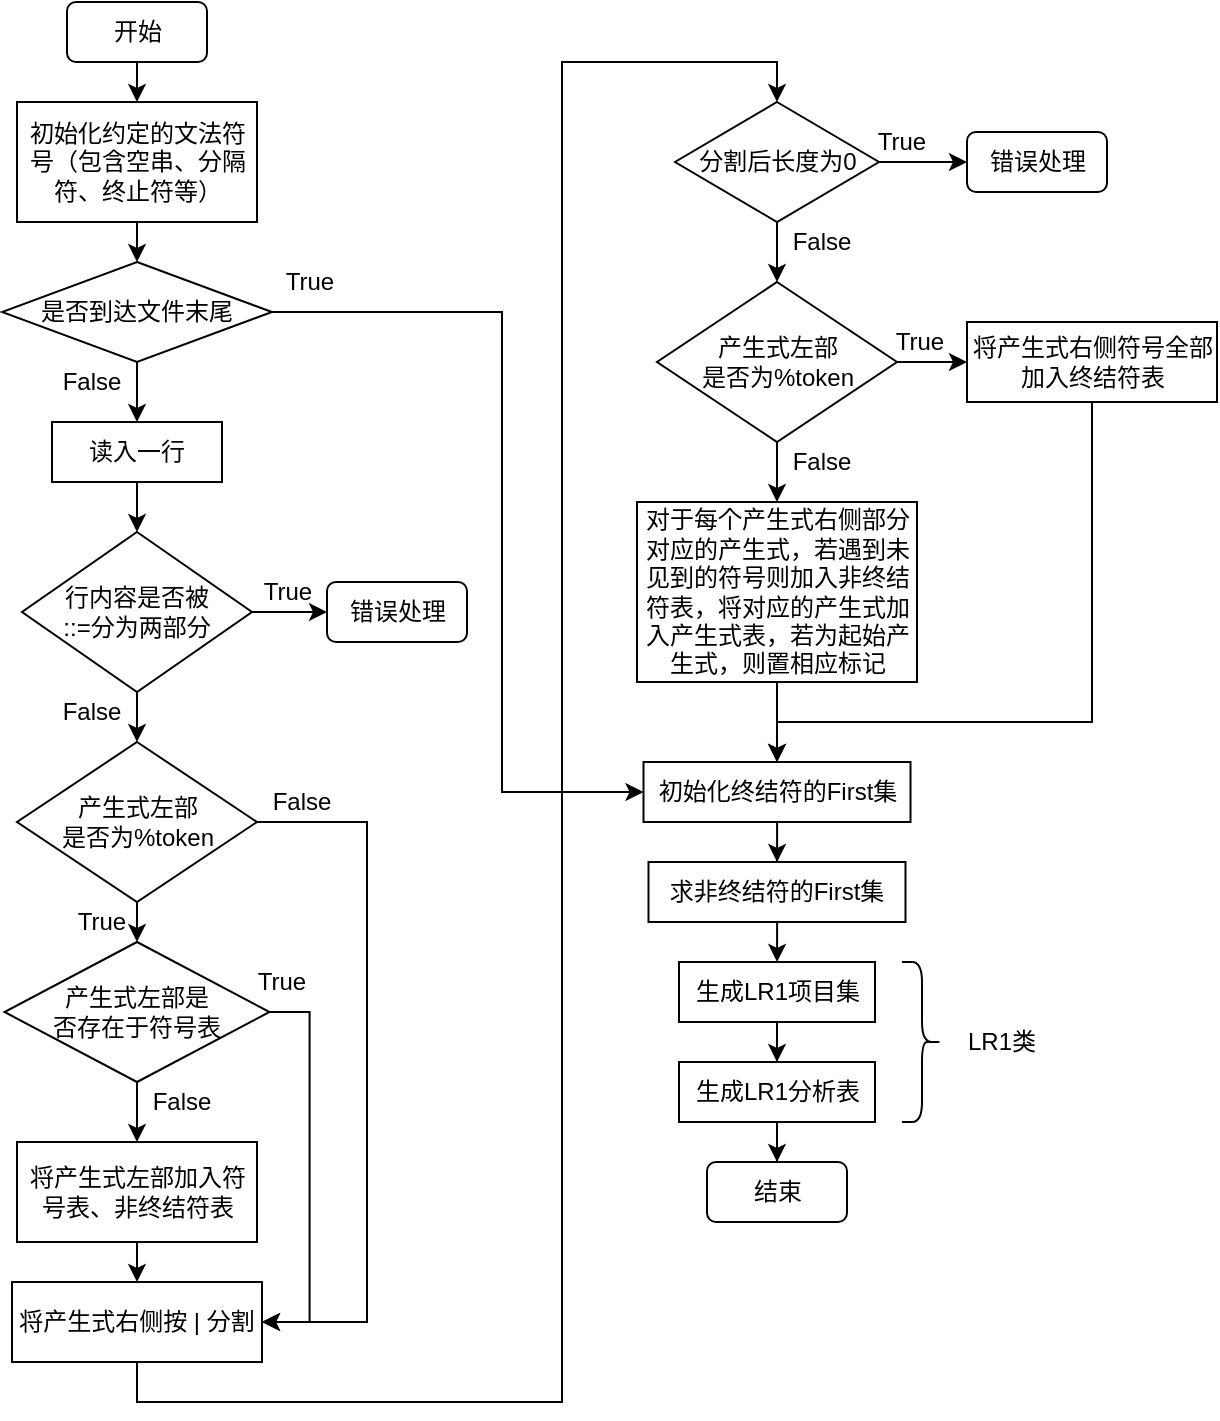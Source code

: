 <mxfile version="15.4.0" type="device"><diagram id="RSan-W9wCyhtQ9bmgLJW" name="第 1 页"><mxGraphModel dx="128" dy="237" grid="1" gridSize="10" guides="1" tooltips="1" connect="1" arrows="1" fold="1" page="1" pageScale="1" pageWidth="4681" pageHeight="3300" math="0" shadow="0"><root><mxCell id="0"/><mxCell id="1" parent="0"/><mxCell id="5" value="" style="edgeStyle=none;html=1;" parent="1" source="2" target="4" edge="1"><mxGeometry relative="1" as="geometry"/></mxCell><mxCell id="2" value="开始" style="rounded=1;whiteSpace=wrap;html=1;" parent="1" vertex="1"><mxGeometry x="192.5" y="110" width="70" height="30" as="geometry"/></mxCell><mxCell id="3" value="结束" style="rounded=1;whiteSpace=wrap;html=1;" parent="1" vertex="1"><mxGeometry x="512.5" y="690" width="70" height="30" as="geometry"/></mxCell><mxCell id="7" value="" style="edgeStyle=none;html=1;" parent="1" source="4" target="6" edge="1"><mxGeometry relative="1" as="geometry"/></mxCell><mxCell id="4" value="初始化约定的文法符号（包含空串、分隔符、终止符等）" style="rounded=0;whiteSpace=wrap;html=1;" parent="1" vertex="1"><mxGeometry x="167.5" y="160" width="120" height="60" as="geometry"/></mxCell><mxCell id="9" value="" style="edgeStyle=none;html=1;" parent="1" source="6" target="8" edge="1"><mxGeometry relative="1" as="geometry"/></mxCell><mxCell id="ztP5IfARdxcgWkvWLbLF-57" style="edgeStyle=orthogonalEdgeStyle;rounded=0;orthogonalLoop=1;jettySize=auto;html=1;exitX=1;exitY=0.5;exitDx=0;exitDy=0;entryX=0;entryY=0.5;entryDx=0;entryDy=0;" edge="1" parent="1" source="6" target="ztP5IfARdxcgWkvWLbLF-48"><mxGeometry relative="1" as="geometry"><Array as="points"><mxPoint x="410" y="265"/><mxPoint x="410" y="505"/></Array></mxGeometry></mxCell><mxCell id="6" value="是否到达文件末尾" style="rhombus;whiteSpace=wrap;html=1;" parent="1" vertex="1"><mxGeometry x="160" y="240" width="135" height="50" as="geometry"/></mxCell><mxCell id="12" value="" style="edgeStyle=none;html=1;" parent="1" source="8" target="10" edge="1"><mxGeometry relative="1" as="geometry"/></mxCell><mxCell id="8" value="读入一行" style="rounded=0;whiteSpace=wrap;html=1;" parent="1" vertex="1"><mxGeometry x="185" y="320" width="85" height="30" as="geometry"/></mxCell><mxCell id="16" value="" style="edgeStyle=none;html=1;" parent="1" source="10" target="15" edge="1"><mxGeometry relative="1" as="geometry"/></mxCell><mxCell id="ztP5IfARdxcgWkvWLbLF-43" value="" style="edgeStyle=orthogonalEdgeStyle;rounded=0;orthogonalLoop=1;jettySize=auto;html=1;" edge="1" parent="1" source="10" target="13"><mxGeometry relative="1" as="geometry"/></mxCell><mxCell id="10" value="行内容是否被&lt;br&gt;::=分为两部分" style="rhombus;whiteSpace=wrap;html=1;" parent="1" vertex="1"><mxGeometry x="170" y="375" width="115" height="80" as="geometry"/></mxCell><mxCell id="13" value="错误处理" style="rounded=1;whiteSpace=wrap;html=1;" parent="1" vertex="1"><mxGeometry x="322.5" y="400" width="70" height="30" as="geometry"/></mxCell><mxCell id="22" value="" style="edgeStyle=none;html=1;" parent="1" source="15" target="21" edge="1"><mxGeometry relative="1" as="geometry"/></mxCell><mxCell id="ztP5IfARdxcgWkvWLbLF-34" style="edgeStyle=orthogonalEdgeStyle;rounded=0;orthogonalLoop=1;jettySize=auto;html=1;exitX=1;exitY=0.5;exitDx=0;exitDy=0;entryX=1;entryY=0.5;entryDx=0;entryDy=0;" edge="1" parent="1" source="15" target="26"><mxGeometry relative="1" as="geometry"><Array as="points"><mxPoint x="342.5" y="520"/><mxPoint x="342.5" y="770"/></Array></mxGeometry></mxCell><mxCell id="15" value="产生式左部&lt;br&gt;是否为%token" style="rhombus;whiteSpace=wrap;html=1;" parent="1" vertex="1"><mxGeometry x="167.5" y="480" width="120" height="80" as="geometry"/></mxCell><mxCell id="17" value="False" style="text;html=1;strokeColor=none;fillColor=none;align=center;verticalAlign=middle;whiteSpace=wrap;rounded=0;" parent="1" vertex="1"><mxGeometry x="185" y="290" width="40" height="20" as="geometry"/></mxCell><mxCell id="19" value="False" style="text;html=1;strokeColor=none;fillColor=none;align=center;verticalAlign=middle;whiteSpace=wrap;rounded=0;" parent="1" vertex="1"><mxGeometry x="185" y="455" width="40" height="20" as="geometry"/></mxCell><mxCell id="20" value="False" style="text;html=1;strokeColor=none;fillColor=none;align=center;verticalAlign=middle;whiteSpace=wrap;rounded=0;" parent="1" vertex="1"><mxGeometry x="290" y="500" width="40" height="20" as="geometry"/></mxCell><mxCell id="25" value="" style="edgeStyle=none;html=1;" parent="1" source="21" target="24" edge="1"><mxGeometry relative="1" as="geometry"/></mxCell><mxCell id="ztP5IfARdxcgWkvWLbLF-27" style="edgeStyle=orthogonalEdgeStyle;rounded=0;orthogonalLoop=1;jettySize=auto;html=1;exitX=1;exitY=0.5;exitDx=0;exitDy=0;entryX=1;entryY=0.5;entryDx=0;entryDy=0;" edge="1" parent="1" source="21" target="26"><mxGeometry relative="1" as="geometry"/></mxCell><mxCell id="21" value="产生式左部是&lt;br&gt;否存在于符号表" style="rhombus;whiteSpace=wrap;html=1;" parent="1" vertex="1"><mxGeometry x="161.25" y="580" width="132.5" height="70" as="geometry"/></mxCell><mxCell id="23" value="False" style="text;html=1;strokeColor=none;fillColor=none;align=center;verticalAlign=middle;whiteSpace=wrap;rounded=0;" parent="1" vertex="1"><mxGeometry x="230" y="650" width="40" height="20" as="geometry"/></mxCell><mxCell id="27" value="" style="edgeStyle=none;html=1;" parent="1" source="24" target="26" edge="1"><mxGeometry relative="1" as="geometry"/></mxCell><mxCell id="24" value="将产生式左部加入符号表、非终结符表" style="rounded=0;whiteSpace=wrap;html=1;" parent="1" vertex="1"><mxGeometry x="167.5" y="680" width="120" height="50" as="geometry"/></mxCell><mxCell id="ztP5IfARdxcgWkvWLbLF-47" style="edgeStyle=orthogonalEdgeStyle;rounded=0;orthogonalLoop=1;jettySize=auto;html=1;entryX=0.5;entryY=0;entryDx=0;entryDy=0;" edge="1" parent="1" source="26" target="ztP5IfARdxcgWkvWLbLF-28"><mxGeometry relative="1" as="geometry"><Array as="points"><mxPoint x="227" y="810"/><mxPoint x="440" y="810"/><mxPoint x="440" y="140"/><mxPoint x="547" y="140"/></Array></mxGeometry></mxCell><mxCell id="26" value="将产生式右侧按 | 分割" style="rounded=0;whiteSpace=wrap;html=1;" parent="1" vertex="1"><mxGeometry x="165" y="750" width="125" height="40" as="geometry"/></mxCell><mxCell id="ztP5IfARdxcgWkvWLbLF-32" value="" style="edgeStyle=orthogonalEdgeStyle;rounded=0;orthogonalLoop=1;jettySize=auto;html=1;" edge="1" parent="1" source="ztP5IfARdxcgWkvWLbLF-28" target="ztP5IfARdxcgWkvWLbLF-31"><mxGeometry relative="1" as="geometry"/></mxCell><mxCell id="ztP5IfARdxcgWkvWLbLF-36" value="" style="edgeStyle=orthogonalEdgeStyle;rounded=0;orthogonalLoop=1;jettySize=auto;html=1;" edge="1" parent="1" source="ztP5IfARdxcgWkvWLbLF-28" target="ztP5IfARdxcgWkvWLbLF-35"><mxGeometry relative="1" as="geometry"/></mxCell><mxCell id="ztP5IfARdxcgWkvWLbLF-28" value="分割后长度为0" style="rhombus;whiteSpace=wrap;html=1;" vertex="1" parent="1"><mxGeometry x="496.5" y="160" width="102" height="60" as="geometry"/></mxCell><mxCell id="ztP5IfARdxcgWkvWLbLF-30" value="False" style="text;html=1;strokeColor=none;fillColor=none;align=center;verticalAlign=middle;whiteSpace=wrap;rounded=0;" vertex="1" parent="1"><mxGeometry x="550" y="220" width="40" height="20" as="geometry"/></mxCell><mxCell id="ztP5IfARdxcgWkvWLbLF-31" value="错误处理" style="rounded=1;whiteSpace=wrap;html=1;" vertex="1" parent="1"><mxGeometry x="642.5" y="175" width="70" height="30" as="geometry"/></mxCell><mxCell id="ztP5IfARdxcgWkvWLbLF-39" value="" style="edgeStyle=orthogonalEdgeStyle;rounded=0;orthogonalLoop=1;jettySize=auto;html=1;" edge="1" parent="1" source="ztP5IfARdxcgWkvWLbLF-35" target="ztP5IfARdxcgWkvWLbLF-38"><mxGeometry relative="1" as="geometry"/></mxCell><mxCell id="ztP5IfARdxcgWkvWLbLF-41" value="" style="edgeStyle=orthogonalEdgeStyle;rounded=0;orthogonalLoop=1;jettySize=auto;html=1;" edge="1" parent="1" source="ztP5IfARdxcgWkvWLbLF-35" target="ztP5IfARdxcgWkvWLbLF-40"><mxGeometry relative="1" as="geometry"/></mxCell><mxCell id="ztP5IfARdxcgWkvWLbLF-35" value="产生式左部&lt;br&gt;是否为%token" style="rhombus;whiteSpace=wrap;html=1;" vertex="1" parent="1"><mxGeometry x="487.5" y="250" width="120" height="80" as="geometry"/></mxCell><mxCell id="ztP5IfARdxcgWkvWLbLF-37" value="False" style="text;html=1;strokeColor=none;fillColor=none;align=center;verticalAlign=middle;whiteSpace=wrap;rounded=0;" vertex="1" parent="1"><mxGeometry x="550" y="330" width="40" height="20" as="geometry"/></mxCell><mxCell id="ztP5IfARdxcgWkvWLbLF-51" style="edgeStyle=orthogonalEdgeStyle;rounded=0;orthogonalLoop=1;jettySize=auto;html=1;exitX=0.5;exitY=1;exitDx=0;exitDy=0;entryX=0.5;entryY=0;entryDx=0;entryDy=0;" edge="1" parent="1" source="ztP5IfARdxcgWkvWLbLF-38" target="ztP5IfARdxcgWkvWLbLF-48"><mxGeometry relative="1" as="geometry"><Array as="points"><mxPoint x="705" y="470"/><mxPoint x="547" y="470"/></Array></mxGeometry></mxCell><mxCell id="ztP5IfARdxcgWkvWLbLF-38" value="将产生式右侧符号全部加入终结符表" style="rounded=0;whiteSpace=wrap;html=1;" vertex="1" parent="1"><mxGeometry x="642.5" y="270" width="125" height="40" as="geometry"/></mxCell><mxCell id="ztP5IfARdxcgWkvWLbLF-49" value="" style="edgeStyle=orthogonalEdgeStyle;rounded=0;orthogonalLoop=1;jettySize=auto;html=1;" edge="1" parent="1" source="ztP5IfARdxcgWkvWLbLF-40" target="ztP5IfARdxcgWkvWLbLF-48"><mxGeometry relative="1" as="geometry"/></mxCell><mxCell id="ztP5IfARdxcgWkvWLbLF-40" value="对于每个产生式右侧部分对应的产生式，若遇到未见到的符号则加入非终结符表，将对应的产生式加入产生式表，若为起始产生式，则置相应标记" style="rounded=0;whiteSpace=wrap;html=1;" vertex="1" parent="1"><mxGeometry x="477.5" y="360" width="140" height="90" as="geometry"/></mxCell><mxCell id="ztP5IfARdxcgWkvWLbLF-59" value="" style="edgeStyle=orthogonalEdgeStyle;rounded=0;orthogonalLoop=1;jettySize=auto;html=1;" edge="1" parent="1" source="ztP5IfARdxcgWkvWLbLF-48" target="ztP5IfARdxcgWkvWLbLF-58"><mxGeometry relative="1" as="geometry"/></mxCell><mxCell id="ztP5IfARdxcgWkvWLbLF-48" value="初始化终结符的First集" style="rounded=0;whiteSpace=wrap;html=1;" vertex="1" parent="1"><mxGeometry x="480.75" y="490" width="133.5" height="30" as="geometry"/></mxCell><mxCell id="ztP5IfARdxcgWkvWLbLF-52" value="True" style="text;html=1;strokeColor=none;fillColor=none;align=center;verticalAlign=middle;whiteSpace=wrap;rounded=0;" vertex="1" parent="1"><mxGeometry x="590" y="170" width="40" height="20" as="geometry"/></mxCell><mxCell id="ztP5IfARdxcgWkvWLbLF-53" value="True" style="text;html=1;strokeColor=none;fillColor=none;align=center;verticalAlign=middle;whiteSpace=wrap;rounded=0;" vertex="1" parent="1"><mxGeometry x="598.5" y="270" width="40" height="20" as="geometry"/></mxCell><mxCell id="ztP5IfARdxcgWkvWLbLF-54" value="True" style="text;html=1;strokeColor=none;fillColor=none;align=center;verticalAlign=middle;whiteSpace=wrap;rounded=0;" vertex="1" parent="1"><mxGeometry x="190" y="560" width="40" height="20" as="geometry"/></mxCell><mxCell id="ztP5IfARdxcgWkvWLbLF-55" value="True" style="text;html=1;strokeColor=none;fillColor=none;align=center;verticalAlign=middle;whiteSpace=wrap;rounded=0;" vertex="1" parent="1"><mxGeometry x="282.5" y="395" width="40" height="20" as="geometry"/></mxCell><mxCell id="ztP5IfARdxcgWkvWLbLF-56" value="True" style="text;html=1;strokeColor=none;fillColor=none;align=center;verticalAlign=middle;whiteSpace=wrap;rounded=0;" vertex="1" parent="1"><mxGeometry x="293.75" y="240" width="40" height="20" as="geometry"/></mxCell><mxCell id="ztP5IfARdxcgWkvWLbLF-63" value="" style="edgeStyle=orthogonalEdgeStyle;rounded=0;orthogonalLoop=1;jettySize=auto;html=1;" edge="1" parent="1" source="ztP5IfARdxcgWkvWLbLF-58" target="ztP5IfARdxcgWkvWLbLF-62"><mxGeometry relative="1" as="geometry"/></mxCell><mxCell id="ztP5IfARdxcgWkvWLbLF-58" value="求非终结符的First集" style="rounded=0;whiteSpace=wrap;html=1;" vertex="1" parent="1"><mxGeometry x="483.25" y="540" width="128.5" height="30" as="geometry"/></mxCell><mxCell id="ztP5IfARdxcgWkvWLbLF-61" value="True" style="text;html=1;strokeColor=none;fillColor=none;align=center;verticalAlign=middle;whiteSpace=wrap;rounded=0;" vertex="1" parent="1"><mxGeometry x="280" y="590" width="40" height="20" as="geometry"/></mxCell><mxCell id="ztP5IfARdxcgWkvWLbLF-65" value="" style="edgeStyle=orthogonalEdgeStyle;rounded=0;orthogonalLoop=1;jettySize=auto;html=1;" edge="1" parent="1" source="ztP5IfARdxcgWkvWLbLF-62" target="ztP5IfARdxcgWkvWLbLF-64"><mxGeometry relative="1" as="geometry"/></mxCell><mxCell id="ztP5IfARdxcgWkvWLbLF-62" value="生成LR1项目集" style="rounded=0;whiteSpace=wrap;html=1;" vertex="1" parent="1"><mxGeometry x="498.5" y="590" width="98" height="30" as="geometry"/></mxCell><mxCell id="ztP5IfARdxcgWkvWLbLF-66" value="" style="edgeStyle=orthogonalEdgeStyle;rounded=0;orthogonalLoop=1;jettySize=auto;html=1;" edge="1" parent="1" source="ztP5IfARdxcgWkvWLbLF-64" target="3"><mxGeometry relative="1" as="geometry"/></mxCell><mxCell id="ztP5IfARdxcgWkvWLbLF-64" value="生成LR1分析表" style="rounded=0;whiteSpace=wrap;html=1;" vertex="1" parent="1"><mxGeometry x="498.5" y="640" width="98" height="30" as="geometry"/></mxCell><mxCell id="ztP5IfARdxcgWkvWLbLF-67" value="" style="shape=curlyBracket;whiteSpace=wrap;html=1;rounded=1;flipH=1;" vertex="1" parent="1"><mxGeometry x="610" y="590" width="20" height="80" as="geometry"/></mxCell><mxCell id="ztP5IfARdxcgWkvWLbLF-68" value="LR1类" style="text;html=1;strokeColor=none;fillColor=none;align=center;verticalAlign=middle;whiteSpace=wrap;rounded=0;" vertex="1" parent="1"><mxGeometry x="630" y="615" width="60" height="30" as="geometry"/></mxCell></root></mxGraphModel></diagram></mxfile>